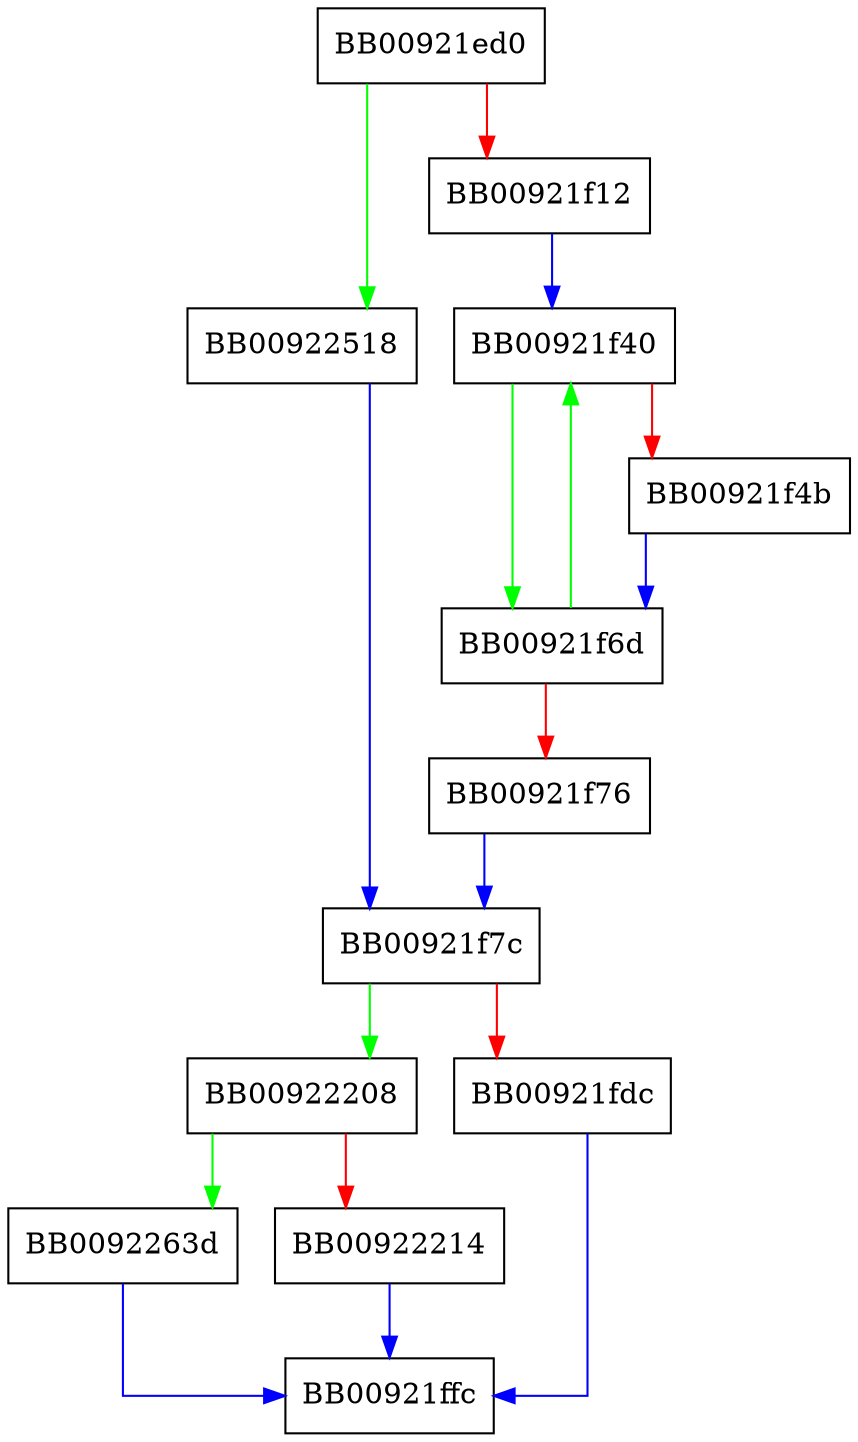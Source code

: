 digraph _dl_start_profile {
  node [shape="box"];
  graph [splines=ortho];
  BB00921ed0 -> BB00922518 [color="green"];
  BB00921ed0 -> BB00921f12 [color="red"];
  BB00921f12 -> BB00921f40 [color="blue"];
  BB00921f40 -> BB00921f6d [color="green"];
  BB00921f40 -> BB00921f4b [color="red"];
  BB00921f4b -> BB00921f6d [color="blue"];
  BB00921f6d -> BB00921f40 [color="green"];
  BB00921f6d -> BB00921f76 [color="red"];
  BB00921f76 -> BB00921f7c [color="blue"];
  BB00921f7c -> BB00922208 [color="green"];
  BB00921f7c -> BB00921fdc [color="red"];
  BB00921fdc -> BB00921ffc [color="blue"];
  BB00922208 -> BB0092263d [color="green"];
  BB00922208 -> BB00922214 [color="red"];
  BB00922214 -> BB00921ffc [color="blue"];
  BB00922518 -> BB00921f7c [color="blue"];
  BB0092263d -> BB00921ffc [color="blue"];
}
